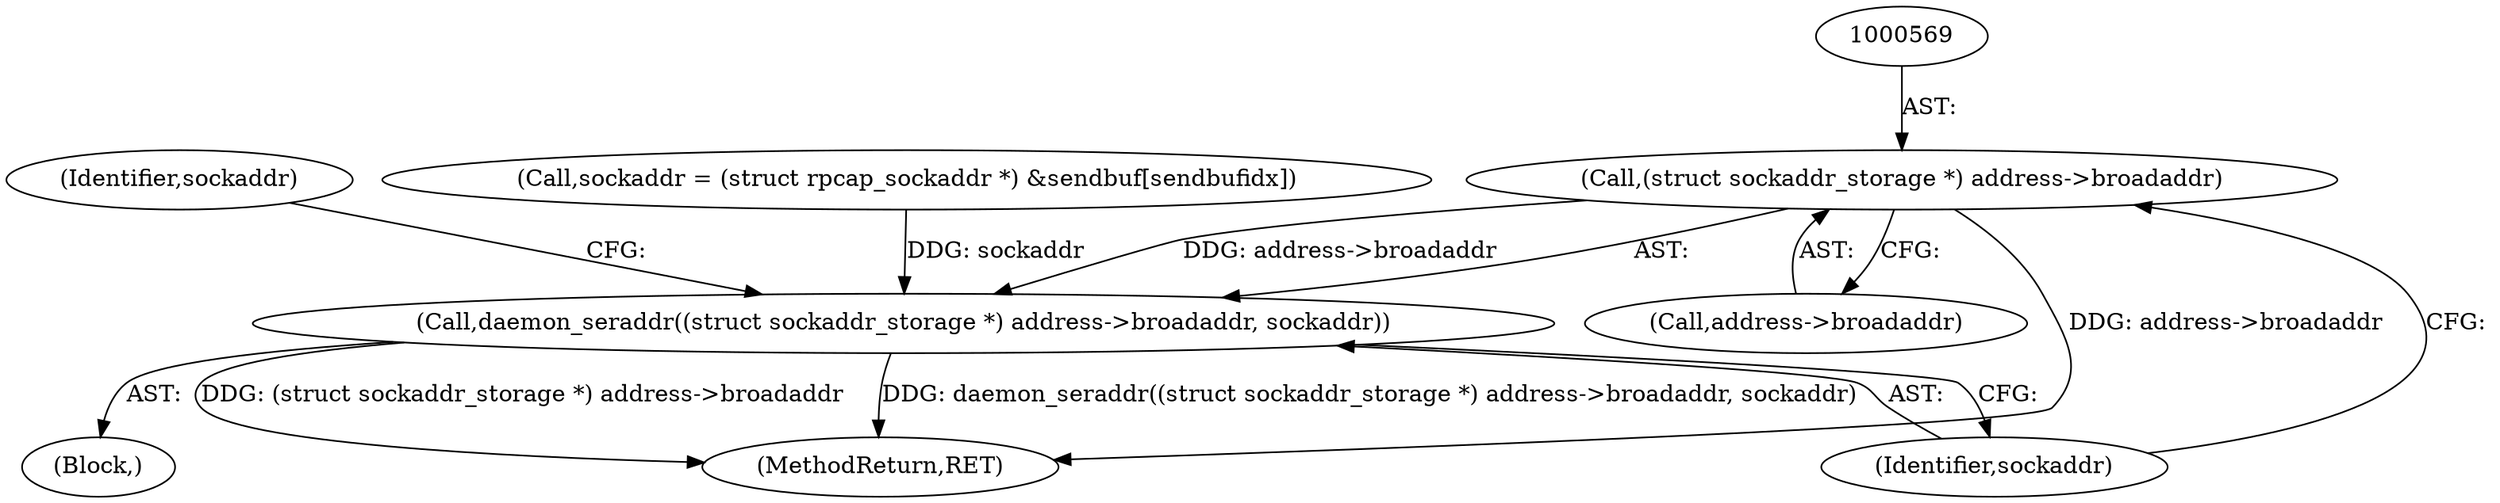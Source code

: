 digraph "0_libpcap_617b12c0339db4891d117b661982126c495439ea@pointer" {
"1000568" [label="(Call,(struct sockaddr_storage *) address->broadaddr)"];
"1000567" [label="(Call,daemon_seraddr((struct sockaddr_storage *) address->broadaddr, sockaddr))"];
"1000568" [label="(Call,(struct sockaddr_storage *) address->broadaddr)"];
"1000659" [label="(MethodReturn,RET)"];
"1000575" [label="(Identifier,sockaddr)"];
"1000543" [label="(Call,sockaddr = (struct rpcap_sockaddr *) &sendbuf[sendbufidx])"];
"1000570" [label="(Call,address->broadaddr)"];
"1000573" [label="(Identifier,sockaddr)"];
"1000478" [label="(Block,)"];
"1000567" [label="(Call,daemon_seraddr((struct sockaddr_storage *) address->broadaddr, sockaddr))"];
"1000568" -> "1000567"  [label="AST: "];
"1000568" -> "1000570"  [label="CFG: "];
"1000569" -> "1000568"  [label="AST: "];
"1000570" -> "1000568"  [label="AST: "];
"1000573" -> "1000568"  [label="CFG: "];
"1000568" -> "1000659"  [label="DDG: address->broadaddr"];
"1000568" -> "1000567"  [label="DDG: address->broadaddr"];
"1000567" -> "1000478"  [label="AST: "];
"1000567" -> "1000573"  [label="CFG: "];
"1000573" -> "1000567"  [label="AST: "];
"1000575" -> "1000567"  [label="CFG: "];
"1000567" -> "1000659"  [label="DDG: (struct sockaddr_storage *) address->broadaddr"];
"1000567" -> "1000659"  [label="DDG: daemon_seraddr((struct sockaddr_storage *) address->broadaddr, sockaddr)"];
"1000543" -> "1000567"  [label="DDG: sockaddr"];
}

